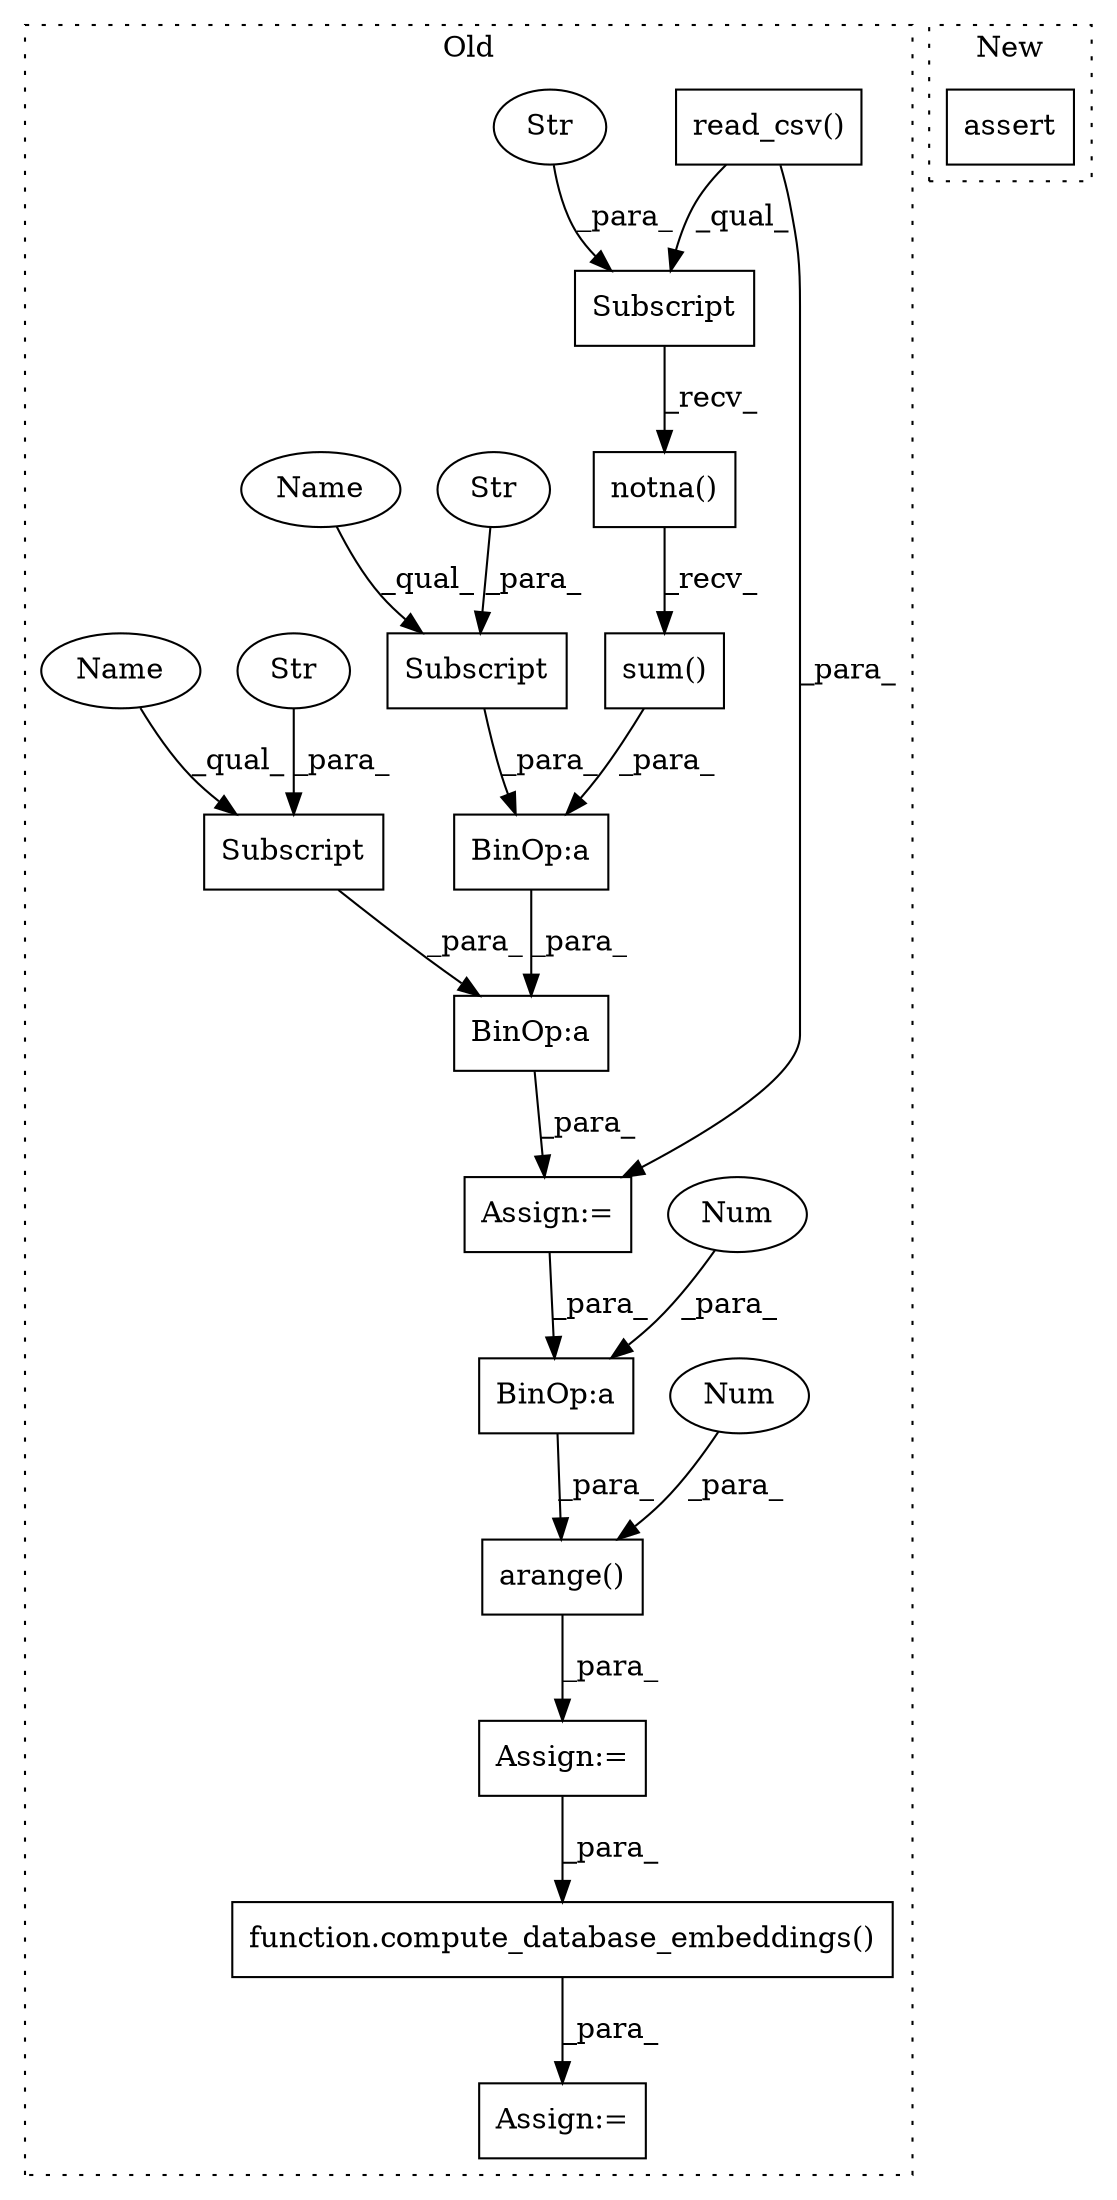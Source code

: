digraph G {
subgraph cluster0 {
1 [label="function.compute_database_embeddings()" a="75" s="5271,5485" l="28,1" shape="box"];
3 [label="BinOp:a" a="82" s="5075" l="3" shape="box"];
4 [label="BinOp:a" a="82" s="5221" l="1" shape="box"];
5 [label="BinOp:a" a="82" s="5075" l="47" shape="box"];
6 [label="arange()" a="75" s="5197,5223" l="10,1" shape="box"];
7 [label="Subscript" a="63" s="5078,0" l="41,0" shape="box"];
8 [label="Subscript" a="63" s="5122,0" l="55,0" shape="box"];
9 [label="Str" a="66" s="5094" l="24" shape="ellipse"];
10 [label="Str" a="66" s="5151" l="25" shape="ellipse"];
11 [label="read_csv()" a="75" s="4990,5015" l="12,1" shape="box"];
12 [label="Subscript" a="63" s="4990,0" l="38,0" shape="box"];
13 [label="Str" a="66" s="5017" l="10" shape="ellipse"];
14 [label="sum()" a="75" s="4990" l="52" shape="box"];
15 [label="notna()" a="75" s="4990" l="46" shape="box"];
16 [label="Num" a="76" s="5207" l="1" shape="ellipse"];
17 [label="Num" a="76" s="5222" l="1" shape="ellipse"];
18 [label="Assign:=" a="68" s="5249" l="22" shape="box"];
19 [label="Assign:=" a="68" s="5194" l="3" shape="box"];
20 [label="Assign:=" a="68" s="5062" l="3" shape="box"];
21 [label="Name" a="87" s="5078" l="15" shape="ellipse"];
22 [label="Name" a="87" s="5122" l="15" shape="ellipse"];
label = "Old";
style="dotted";
}
subgraph cluster1 {
2 [label="assert" a="65" s="4880" l="7" shape="box"];
label = "New";
style="dotted";
}
1 -> 18 [label="_para_"];
3 -> 5 [label="_para_"];
4 -> 6 [label="_para_"];
5 -> 20 [label="_para_"];
6 -> 19 [label="_para_"];
7 -> 3 [label="_para_"];
8 -> 5 [label="_para_"];
9 -> 7 [label="_para_"];
10 -> 8 [label="_para_"];
11 -> 20 [label="_para_"];
11 -> 12 [label="_qual_"];
12 -> 15 [label="_recv_"];
13 -> 12 [label="_para_"];
14 -> 3 [label="_para_"];
15 -> 14 [label="_recv_"];
16 -> 6 [label="_para_"];
17 -> 4 [label="_para_"];
19 -> 1 [label="_para_"];
20 -> 4 [label="_para_"];
21 -> 7 [label="_qual_"];
22 -> 8 [label="_qual_"];
}